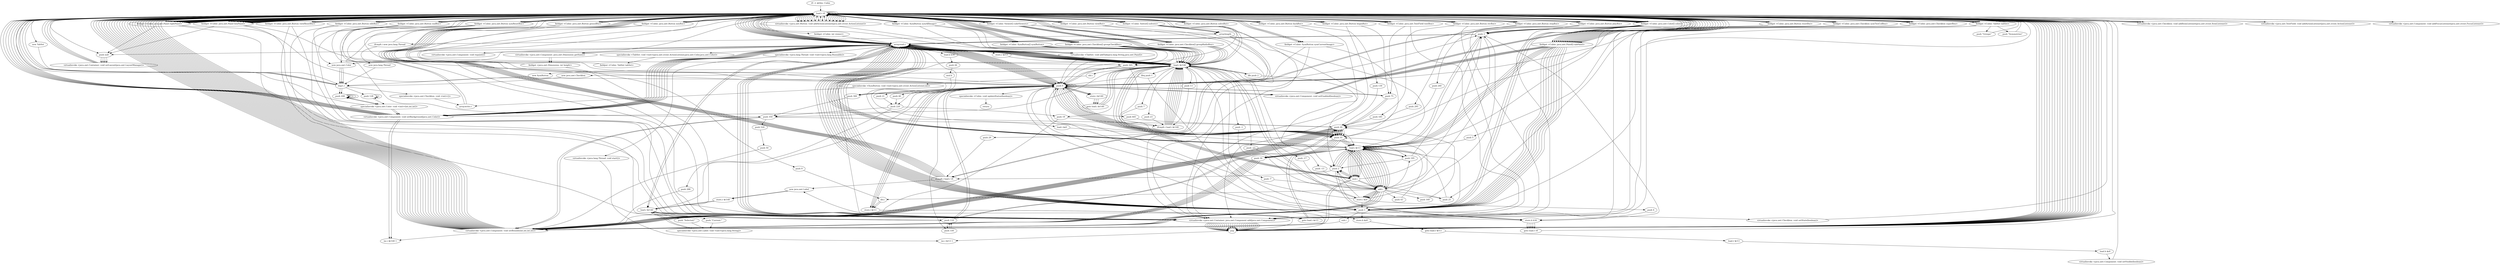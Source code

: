 digraph "" {
    "r0 := @this: Cubie"
    "load.r r0"
    "r0 := @this: Cubie"->"load.r r0";
    "push null"
    "load.r r0"->"push null";
    "virtualinvoke <java.awt.Container: void setLayout(java.awt.LayoutManager)>"
    "push null"->"virtualinvoke <java.awt.Container: void setLayout(java.awt.LayoutManager)>";
    "virtualinvoke <java.awt.Container: void setLayout(java.awt.LayoutManager)>"->"load.r r0";
    "load.r r0"->"load.r r0";
    "fieldget <Cubie: java.awt.Color[] colors>"
    "load.r r0"->"fieldget <Cubie: java.awt.Color[] colors>";
    "push 3"
    "fieldget <Cubie: java.awt.Color[] colors>"->"push 3";
    "arrayread.r"
    "push 3"->"arrayread.r";
    "virtualinvoke <java.awt.Component: void setBackground(java.awt.Color)>"
    "arrayread.r"->"virtualinvoke <java.awt.Component: void setBackground(java.awt.Color)>";
    "virtualinvoke <java.awt.Component: void setBackground(java.awt.Color)>"->"load.r r0";
    "load.r r0"->"load.r r0";
    "fieldget <Cubie: java.awt.Panel rightPanel>"
    "load.r r0"->"fieldget <Cubie: java.awt.Panel rightPanel>";
    "virtualinvoke <java.awt.Container: java.awt.Component add(java.awt.Component)>"
    "fieldget <Cubie: java.awt.Panel rightPanel>"->"virtualinvoke <java.awt.Container: java.awt.Component add(java.awt.Component)>";
    "pop"
    "virtualinvoke <java.awt.Container: java.awt.Component add(java.awt.Component)>"->"pop";
    "pop"->"load.r r0";
    "load.r r0"->"load.r r0";
    "fieldget <Cubie: java.awt.Panel boxPanel>"
    "load.r r0"->"fieldget <Cubie: java.awt.Panel boxPanel>";
    "fieldget <Cubie: java.awt.Panel boxPanel>"->"virtualinvoke <java.awt.Container: java.awt.Component add(java.awt.Component)>";
    "virtualinvoke <java.awt.Container: java.awt.Component add(java.awt.Component)>"->"pop";
    "push 0"
    "pop"->"push 0";
    "store.i $r140"
    "push 0"->"store.i $r140";
    "goto load.i $r140"
    "store.i $r140"->"goto load.i $r140";
    "load.i $r140"
    "goto load.i $r140"->"load.i $r140";
    "load.i $r140"->"load.r r0";
    "fieldget <Cubie: Viewer[] cubeViewers>"
    "load.r r0"->"fieldget <Cubie: Viewer[] cubeViewers>";
    "arraylength"
    "fieldget <Cubie: Viewer[] cubeViewers>"->"arraylength";
    "ifcmplt.i load.r r0"
    "arraylength"->"ifcmplt.i load.r r0";
    "ifcmplt.i load.r r0"->"load.r r0";
    "load.r r0"->"fieldget <Cubie: java.awt.Panel rightPanel>";
    "push 300"
    "fieldget <Cubie: java.awt.Panel rightPanel>"->"push 300";
    "push 300"->"push 0";
    "push 220"
    "push 0"->"push 220";
    "push 350"
    "push 220"->"push 350";
    "virtualinvoke <java.awt.Component: void setBounds(int,int,int,int)>"
    "push 350"->"virtualinvoke <java.awt.Component: void setBounds(int,int,int,int)>";
    "virtualinvoke <java.awt.Component: void setBounds(int,int,int,int)>"->"load.r r0";
    "load.r r0"->"fieldget <Cubie: java.awt.Panel boxPanel>";
    "fieldget <Cubie: java.awt.Panel boxPanel>"->"push 0";
    "push 0"->"push 350";
    "push 520"
    "push 350"->"push 520";
    "push 50"
    "push 520"->"push 50";
    "push 50"->"virtualinvoke <java.awt.Component: void setBounds(int,int,int,int)>";
    "virtualinvoke <java.awt.Component: void setBounds(int,int,int,int)>"->"load.r r0";
    "load.r r0"->"fieldget <Cubie: java.awt.Panel rightPanel>";
    "fieldget <Cubie: java.awt.Panel rightPanel>"->"push null";
    "push null"->"virtualinvoke <java.awt.Container: void setLayout(java.awt.LayoutManager)>";
    "virtualinvoke <java.awt.Container: void setLayout(java.awt.LayoutManager)>"->"load.r r0";
    "load.r r0"->"fieldget <Cubie: java.awt.Panel rightPanel>";
    "fieldget <Cubie: java.awt.Panel rightPanel>"->"load.r r0";
    "load.r r0"->"fieldget <Cubie: java.awt.Color[] colors>";
    "fieldget <Cubie: java.awt.Color[] colors>"->"push 3";
    "push 3"->"arrayread.r";
    "arrayread.r"->"virtualinvoke <java.awt.Component: void setBackground(java.awt.Color)>";
    "virtualinvoke <java.awt.Component: void setBackground(java.awt.Color)>"->"load.r r0";
    "load.r r0"->"fieldget <Cubie: java.awt.Panel rightPanel>";
    "fieldget <Cubie: java.awt.Panel rightPanel>"->"load.r r0";
    "fieldget <Cubie: java.awt.Button mixBut>"
    "load.r r0"->"fieldget <Cubie: java.awt.Button mixBut>";
    "fieldget <Cubie: java.awt.Button mixBut>"->"virtualinvoke <java.awt.Container: java.awt.Component add(java.awt.Component)>";
    "virtualinvoke <java.awt.Container: java.awt.Component add(java.awt.Component)>"->"pop";
    "pop"->"load.r r0";
    "load.r r0"->"fieldget <Cubie: java.awt.Button mixBut>";
    "fieldget <Cubie: java.awt.Button mixBut>"->"push 0";
    "push 0"->"push 0";
    "push 55"
    "push 0"->"push 55";
    "push 20"
    "push 55"->"push 20";
    "push 20"->"virtualinvoke <java.awt.Component: void setBounds(int,int,int,int)>";
    "virtualinvoke <java.awt.Component: void setBounds(int,int,int,int)>"->"load.r r0";
    "load.r r0"->"fieldget <Cubie: java.awt.Panel rightPanel>";
    "fieldget <Cubie: java.awt.Panel rightPanel>"->"load.r r0";
    "fieldget <Cubie: java.awt.Button resetBut>"
    "load.r r0"->"fieldget <Cubie: java.awt.Button resetBut>";
    "fieldget <Cubie: java.awt.Button resetBut>"->"virtualinvoke <java.awt.Container: java.awt.Component add(java.awt.Component)>";
    "virtualinvoke <java.awt.Container: java.awt.Component add(java.awt.Component)>"->"pop";
    "pop"->"load.r r0";
    "load.r r0"->"fieldget <Cubie: java.awt.Button resetBut>";
    "fieldget <Cubie: java.awt.Button resetBut>"->"push 55";
    "push 55"->"push 0";
    "push 0"->"push 55";
    "push 55"->"push 20";
    "push 20"->"virtualinvoke <java.awt.Component: void setBounds(int,int,int,int)>";
    "virtualinvoke <java.awt.Component: void setBounds(int,int,int,int)>"->"load.r r0";
    "load.r r0"->"fieldget <Cubie: java.awt.Panel rightPanel>";
    "fieldget <Cubie: java.awt.Panel rightPanel>"->"load.r r0";
    "fieldget <Cubie: java.awt.Button editBut>"
    "load.r r0"->"fieldget <Cubie: java.awt.Button editBut>";
    "fieldget <Cubie: java.awt.Button editBut>"->"virtualinvoke <java.awt.Container: java.awt.Component add(java.awt.Component)>";
    "virtualinvoke <java.awt.Container: java.awt.Component add(java.awt.Component)>"->"pop";
    "pop"->"load.r r0";
    "load.r r0"->"fieldget <Cubie: java.awt.Button editBut>";
    "push 110"
    "fieldget <Cubie: java.awt.Button editBut>"->"push 110";
    "push 110"->"push 0";
    "push 0"->"push 55";
    "push 55"->"push 20";
    "push 20"->"virtualinvoke <java.awt.Component: void setBounds(int,int,int,int)>";
    "virtualinvoke <java.awt.Component: void setBounds(int,int,int,int)>"->"load.r r0";
    "load.r r0"->"fieldget <Cubie: java.awt.Panel rightPanel>";
    "fieldget <Cubie: java.awt.Panel rightPanel>"->"load.r r0";
    "fieldget <Cubie: java.awt.Button solveBut>"
    "load.r r0"->"fieldget <Cubie: java.awt.Button solveBut>";
    "fieldget <Cubie: java.awt.Button solveBut>"->"virtualinvoke <java.awt.Container: java.awt.Component add(java.awt.Component)>";
    "virtualinvoke <java.awt.Container: java.awt.Component add(java.awt.Component)>"->"pop";
    "pop"->"load.r r0";
    "load.r r0"->"fieldget <Cubie: java.awt.Button solveBut>";
    "push 165"
    "fieldget <Cubie: java.awt.Button solveBut>"->"push 165";
    "push 165"->"push 0";
    "push 0"->"push 55";
    "push 55"->"push 20";
    "push 20"->"virtualinvoke <java.awt.Component: void setBounds(int,int,int,int)>";
    "virtualinvoke <java.awt.Component: void setBounds(int,int,int,int)>"->"load.r r0";
    "load.r r0"->"fieldget <Cubie: java.awt.Panel rightPanel>";
    "fieldget <Cubie: java.awt.Panel rightPanel>"->"load.r r0";
    "fieldget <Cubie: java.awt.Button viewBut>"
    "load.r r0"->"fieldget <Cubie: java.awt.Button viewBut>";
    "fieldget <Cubie: java.awt.Button viewBut>"->"virtualinvoke <java.awt.Container: java.awt.Component add(java.awt.Component)>";
    "virtualinvoke <java.awt.Container: java.awt.Component add(java.awt.Component)>"->"pop";
    "pop"->"load.r r0";
    "load.r r0"->"fieldget <Cubie: java.awt.Button viewBut>";
    "fieldget <Cubie: java.awt.Button viewBut>"->"push 0";
    "push 330"
    "push 0"->"push 330";
    "push 330"->"push 110";
    "push 110"->"push 20";
    "push 20"->"virtualinvoke <java.awt.Component: void setBounds(int,int,int,int)>";
    "virtualinvoke <java.awt.Component: void setBounds(int,int,int,int)>"->"load.r r0";
    "load.r r0"->"fieldget <Cubie: java.awt.Panel rightPanel>";
    "fieldget <Cubie: java.awt.Panel rightPanel>"->"load.r r0";
    "fieldget <Cubie: java.awt.Button viewResetBut>"
    "load.r r0"->"fieldget <Cubie: java.awt.Button viewResetBut>";
    "fieldget <Cubie: java.awt.Button viewResetBut>"->"virtualinvoke <java.awt.Container: java.awt.Component add(java.awt.Component)>";
    "virtualinvoke <java.awt.Container: java.awt.Component add(java.awt.Component)>"->"pop";
    "pop"->"load.r r0";
    "load.r r0"->"fieldget <Cubie: java.awt.Button viewResetBut>";
    "fieldget <Cubie: java.awt.Button viewResetBut>"->"push 110";
    "push 110"->"push 330";
    "push 330"->"push 110";
    "push 110"->"push 20";
    "push 20"->"virtualinvoke <java.awt.Component: void setBounds(int,int,int,int)>";
    "virtualinvoke <java.awt.Component: void setBounds(int,int,int,int)>"->"load.r r0";
    "load.r r0"->"fieldget <Cubie: java.awt.Button mixBut>";
    "fieldget <Cubie: java.awt.Button mixBut>"->"load.r r0";
    "virtualinvoke <java.awt.Button: void addActionListener(java.awt.event.ActionListener)>"
    "load.r r0"->"virtualinvoke <java.awt.Button: void addActionListener(java.awt.event.ActionListener)>";
    "virtualinvoke <java.awt.Button: void addActionListener(java.awt.event.ActionListener)>"->"load.r r0";
    "load.r r0"->"fieldget <Cubie: java.awt.Button resetBut>";
    "fieldget <Cubie: java.awt.Button resetBut>"->"load.r r0";
    "load.r r0"->"virtualinvoke <java.awt.Button: void addActionListener(java.awt.event.ActionListener)>";
    "virtualinvoke <java.awt.Button: void addActionListener(java.awt.event.ActionListener)>"->"load.r r0";
    "load.r r0"->"fieldget <Cubie: java.awt.Button editBut>";
    "fieldget <Cubie: java.awt.Button editBut>"->"load.r r0";
    "load.r r0"->"virtualinvoke <java.awt.Button: void addActionListener(java.awt.event.ActionListener)>";
    "virtualinvoke <java.awt.Button: void addActionListener(java.awt.event.ActionListener)>"->"load.r r0";
    "load.r r0"->"fieldget <Cubie: java.awt.Button solveBut>";
    "fieldget <Cubie: java.awt.Button solveBut>"->"load.r r0";
    "load.r r0"->"virtualinvoke <java.awt.Button: void addActionListener(java.awt.event.ActionListener)>";
    "virtualinvoke <java.awt.Button: void addActionListener(java.awt.event.ActionListener)>"->"load.r r0";
    "load.r r0"->"fieldget <Cubie: java.awt.Button viewBut>";
    "fieldget <Cubie: java.awt.Button viewBut>"->"load.r r0";
    "load.r r0"->"virtualinvoke <java.awt.Button: void addActionListener(java.awt.event.ActionListener)>";
    "virtualinvoke <java.awt.Button: void addActionListener(java.awt.event.ActionListener)>"->"load.r r0";
    "load.r r0"->"fieldget <Cubie: java.awt.Button viewResetBut>";
    "fieldget <Cubie: java.awt.Button viewResetBut>"->"load.r r0";
    "load.r r0"->"virtualinvoke <java.awt.Button: void addActionListener(java.awt.event.ActionListener)>";
    "virtualinvoke <java.awt.Button: void addActionListener(java.awt.event.ActionListener)>"->"load.r r0";
    "new TabSet"
    "load.r r0"->"new TabSet";
    "dup1.r"
    "new TabSet"->"dup1.r";
    "dup1.r"->"load.r r0";
    "new java.awt.Color"
    "load.r r0"->"new java.awt.Color";
    "new java.awt.Color"->"dup1.r";
    "push 128"
    "dup1.r"->"push 128";
    "push 128"->"push 128";
    "push 128"->"push 128";
    "specialinvoke <java.awt.Color: void <init>(int,int,int)>"
    "push 128"->"specialinvoke <java.awt.Color: void <init>(int,int,int)>";
    "specialinvoke <java.awt.Color: void <init>(int,int,int)>"->"load.r r0";
    "load.r r0"->"fieldget <Cubie: java.awt.Color[] colors>";
    "push 1"
    "fieldget <Cubie: java.awt.Color[] colors>"->"push 1";
    "push 1"->"arrayread.r";
    "specialinvoke <TabSet: void <init>(java.awt.event.ActionListener,java.awt.Color,java.awt.Color)>"
    "arrayread.r"->"specialinvoke <TabSet: void <init>(java.awt.event.ActionListener,java.awt.Color,java.awt.Color)>";
    "fieldput <Cubie: TabSet tabSet>"
    "specialinvoke <TabSet: void <init>(java.awt.event.ActionListener,java.awt.Color,java.awt.Color)>"->"fieldput <Cubie: TabSet tabSet>";
    "fieldput <Cubie: TabSet tabSet>"->"load.r r0";
    "fieldget <Cubie: TabSet tabSet>"
    "load.r r0"->"fieldget <Cubie: TabSet tabSet>";
    "fieldget <Cubie: TabSet tabSet>"->"load.r r0";
    "load.r r0"->"fieldget <Cubie: java.awt.Color[] colors>";
    "fieldget <Cubie: java.awt.Color[] colors>"->"push 3";
    "push 3"->"arrayread.r";
    "arrayread.r"->"virtualinvoke <java.awt.Component: void setBackground(java.awt.Color)>";
    "virtualinvoke <java.awt.Component: void setBackground(java.awt.Color)>"->"load.r r0";
    "load.r r0"->"fieldget <Cubie: java.awt.Panel rightPanel>";
    "fieldget <Cubie: java.awt.Panel rightPanel>"->"load.r r0";
    "load.r r0"->"fieldget <Cubie: TabSet tabSet>";
    "fieldget <Cubie: TabSet tabSet>"->"virtualinvoke <java.awt.Container: java.awt.Component add(java.awt.Component)>";
    "virtualinvoke <java.awt.Container: java.awt.Component add(java.awt.Component)>"->"pop";
    "pop"->"load.r r0";
    "load.r r0"->"fieldget <Cubie: TabSet tabSet>";
    "fieldget <Cubie: TabSet tabSet>"->"push 0";
    "push 21"
    "push 0"->"push 21";
    "push 21"->"push 220";
    "push 19"
    "push 220"->"push 19";
    "push 19"->"virtualinvoke <java.awt.Component: void setBounds(int,int,int,int)>";
    "virtualinvoke <java.awt.Component: void setBounds(int,int,int,int)>"->"load.r r0";
    "load.r r0"->"fieldget <Cubie: TabSet tabSet>";
    "push \"Groups\""
    "fieldget <Cubie: TabSet tabSet>"->"push \"Groups\"";
    "push \"Groups\""->"load.r r0";
    "fieldget <Cubie: java.awt.Panel[] tabPanel>"
    "load.r r0"->"fieldget <Cubie: java.awt.Panel[] tabPanel>";
    "fieldget <Cubie: java.awt.Panel[] tabPanel>"->"push 0";
    "push 0"->"arrayread.r";
    "virtualinvoke <TabSet: void addTab(java.lang.String,java.awt.Panel)>"
    "arrayread.r"->"virtualinvoke <TabSet: void addTab(java.lang.String,java.awt.Panel)>";
    "virtualinvoke <TabSet: void addTab(java.lang.String,java.awt.Panel)>"->"load.r r0";
    "load.r r0"->"fieldget <Cubie: TabSet tabSet>";
    "push \"Symmetries\""
    "fieldget <Cubie: TabSet tabSet>"->"push \"Symmetries\"";
    "push \"Symmetries\""->"load.r r0";
    "load.r r0"->"fieldget <Cubie: java.awt.Panel[] tabPanel>";
    "fieldget <Cubie: java.awt.Panel[] tabPanel>"->"push 1";
    "push 1"->"arrayread.r";
    "arrayread.r"->"virtualinvoke <TabSet: void addTab(java.lang.String,java.awt.Panel)>";
    "virtualinvoke <TabSet: void addTab(java.lang.String,java.awt.Panel)>"->"push 0";
    "store.i $r13"
    "push 0"->"store.i $r13";
    "goto load.i $r13"
    "store.i $r13"->"goto load.i $r13";
    "load.i $r13"
    "goto load.i $r13"->"load.i $r13";
    "push 2"
    "load.i $r13"->"push 2";
    "push 2"->"ifcmplt.i load.r r0";
    "ifcmplt.i load.r r0"->"load.r r0";
    "load.r r0"->"fieldget <Cubie: java.awt.Panel[] tabPanel>";
    "fieldget <Cubie: java.awt.Panel[] tabPanel>"->"push 0";
    "push 0"->"arrayread.r";
    "virtualinvoke <java.awt.Component: java.awt.Dimension getSize()>"
    "arrayread.r"->"virtualinvoke <java.awt.Component: java.awt.Dimension getSize()>";
    "fieldget <java.awt.Dimension: int height>"
    "virtualinvoke <java.awt.Component: java.awt.Dimension getSize()>"->"fieldget <java.awt.Dimension: int height>";
    "fieldget <java.awt.Dimension: int height>"->"load.r r0";
    "fieldget <Cubie: Solver[] solvers>"
    "load.r r0"->"fieldget <Cubie: Solver[] solvers>";
    "fieldget <Cubie: Solver[] solvers>"->"arraylength";
    "arraylength"->"push 2";
    "mul.i"
    "push 2"->"mul.i";
    "mul.i"->"push 3";
    "add.i"
    "push 3"->"add.i";
    "div.i"
    "add.i"->"div.i";
    "div.i"->"store.i $r13";
    "store.i $r13"->"push 0";
    "push 0"->"store.i $r140";
    "store.i $r140"->"goto load.i $r140";
    "goto load.i $r140"->"load.i $r140";
    "load.i $r140"->"load.r r0";
    "load.r r0"->"fieldget <Cubie: Solver[] solvers>";
    "fieldget <Cubie: Solver[] solvers>"->"arraylength";
    "arraylength"->"ifcmplt.i load.r r0";
    "ifcmplt.i load.r r0"->"load.r r0";
    "load.r r0"->"fieldget <Cubie: java.awt.Panel[] tabPanel>";
    "fieldget <Cubie: java.awt.Panel[] tabPanel>"->"push 0";
    "push 0"->"arrayread.r";
    "arrayread.r"->"load.r r0";
    "fieldget <Cubie: java.awt.Checkbox superBox>"
    "load.r r0"->"fieldget <Cubie: java.awt.Checkbox superBox>";
    "fieldget <Cubie: java.awt.Checkbox superBox>"->"virtualinvoke <java.awt.Container: java.awt.Component add(java.awt.Component)>";
    "virtualinvoke <java.awt.Container: java.awt.Component add(java.awt.Component)>"->"pop";
    "pop"->"load.r r0";
    "load.r r0"->"fieldget <Cubie: java.awt.Checkbox superBox>";
    "push 25"
    "fieldget <Cubie: java.awt.Checkbox superBox>"->"push 25";
    "push 25"->"load.i $r13";
    "push 195"
    "load.i $r13"->"push 195";
    "push 195"->"load.i $r13";
    "load.i $r13"->"load.i $r13";
    "load.i $r13"->"add.i";
    "add.i"->"virtualinvoke <java.awt.Component: void setBounds(int,int,int,int)>";
    "virtualinvoke <java.awt.Component: void setBounds(int,int,int,int)>"->"load.r r0";
    "load.r r0"->"fieldget <Cubie: java.awt.Checkbox superBox>";
    "fieldget <Cubie: java.awt.Checkbox superBox>"->"load.r r0";
    "load.r r0"->"fieldget <Cubie: java.awt.Color[] colors>";
    "fieldget <Cubie: java.awt.Color[] colors>"->"push 1";
    "push 1"->"arrayread.r";
    "arrayread.r"->"virtualinvoke <java.awt.Component: void setBackground(java.awt.Color)>";
    "virtualinvoke <java.awt.Component: void setBackground(java.awt.Color)>"->"load.r r0";
    "load.r r0"->"fieldget <Cubie: java.awt.Checkbox superBox>";
    "fieldget <Cubie: java.awt.Checkbox superBox>"->"load.r r0";
    "virtualinvoke <java.awt.Checkbox: void addItemListener(java.awt.event.ItemListener)>"
    "load.r r0"->"virtualinvoke <java.awt.Checkbox: void addItemListener(java.awt.event.ItemListener)>";
    "virtualinvoke <java.awt.Checkbox: void addItemListener(java.awt.event.ItemListener)>"->"load.r r0";
    "load.r r0"->"fieldget <Cubie: java.awt.Panel[] tabPanel>";
    "fieldget <Cubie: java.awt.Panel[] tabPanel>"->"push 1";
    "push 1"->"arrayread.r";
    "arrayread.r"->"virtualinvoke <java.awt.Component: java.awt.Dimension getSize()>";
    "virtualinvoke <java.awt.Component: java.awt.Dimension getSize()>"->"fieldget <java.awt.Dimension: int height>";
    "push 9"
    "fieldget <java.awt.Dimension: int height>"->"push 9";
    "push 9"->"div.i";
    "div.i"->"store.i $r13";
    "store.i $r13"->"push 0";
    "push 0"->"store.i $r140";
    "store.i $r140"->"goto load.i $r140";
    "goto load.i $r140"->"load.i $r140";
    "push 29"
    "load.i $r140"->"push 29";
    "push 29"->"ifcmplt.i load.r r0";
    "new java.awt.Label"
    "ifcmplt.i load.r r0"->"new java.awt.Label";
    "store.r $r140"
    "new java.awt.Label"->"store.r $r140";
    "load.r $r140"
    "store.r $r140"->"load.r $r140";
    "push \"Current:\""
    "load.r $r140"->"push \"Current:\"";
    "specialinvoke <java.awt.Label: void <init>(java.lang.String)>"
    "push \"Current:\""->"specialinvoke <java.awt.Label: void <init>(java.lang.String)>";
    "specialinvoke <java.awt.Label: void <init>(java.lang.String)>"->"load.r $r140";
    "load.r $r140"->"push 0";
    "push 0"->"push 0";
    "push 0"->"push 55";
    "push 55"->"load.i $r13";
    "load.i $r13"->"load.i $r13";
    "load.i $r13"->"add.i";
    "add.i"->"virtualinvoke <java.awt.Component: void setBounds(int,int,int,int)>";
    "virtualinvoke <java.awt.Component: void setBounds(int,int,int,int)>"->"load.r r0";
    "load.r r0"->"fieldget <Cubie: java.awt.Panel[] tabPanel>";
    "fieldget <Cubie: java.awt.Panel[] tabPanel>"->"push 1";
    "push 1"->"arrayread.r";
    "arrayread.r"->"load.r $r140";
    "load.r $r140"->"virtualinvoke <java.awt.Container: java.awt.Component add(java.awt.Component)>";
    "virtualinvoke <java.awt.Container: java.awt.Component add(java.awt.Component)>"->"pop";
    "pop"->"load.r r0";
    "fieldget <Cubie: SymButton symCurrentImage>"
    "load.r r0"->"fieldget <Cubie: SymButton symCurrentImage>";
    "fieldget <Cubie: SymButton symCurrentImage>"->"push 55";
    "push 55"->"push 0";
    "push 0"->"push 55";
    "push 55"->"load.i $r13";
    "load.i $r13"->"load.i $r13";
    "load.i $r13"->"add.i";
    "add.i"->"virtualinvoke <java.awt.Component: void setBounds(int,int,int,int)>";
    "virtualinvoke <java.awt.Component: void setBounds(int,int,int,int)>"->"load.r r0";
    "load.r r0"->"fieldget <Cubie: SymButton symCurrentImage>";
    "fieldget <Cubie: SymButton symCurrentImage>"->"push 0";
    "virtualinvoke <java.awt.Component: void setEnabled(boolean)>"
    "push 0"->"virtualinvoke <java.awt.Component: void setEnabled(boolean)>";
    "virtualinvoke <java.awt.Component: void setEnabled(boolean)>"->"load.r r0";
    "load.r r0"->"fieldget <Cubie: java.awt.Panel[] tabPanel>";
    "fieldget <Cubie: java.awt.Panel[] tabPanel>"->"push 1";
    "push 1"->"arrayread.r";
    "arrayread.r"->"load.r r0";
    "load.r r0"->"fieldget <Cubie: SymButton symCurrentImage>";
    "fieldget <Cubie: SymButton symCurrentImage>"->"virtualinvoke <java.awt.Container: java.awt.Component add(java.awt.Component)>";
    "virtualinvoke <java.awt.Container: java.awt.Component add(java.awt.Component)>"->"pop";
    "pop"->"new java.awt.Label";
    "new java.awt.Label"->"store.r $r140";
    "store.r $r140"->"load.r $r140";
    "push \"Selected:\""
    "load.r $r140"->"push \"Selected:\"";
    "push \"Selected:\""->"specialinvoke <java.awt.Label: void <init>(java.lang.String)>";
    "specialinvoke <java.awt.Label: void <init>(java.lang.String)>"->"load.r $r140";
    "load.r $r140"->"push 110";
    "push 110"->"push 0";
    "push 0"->"push 55";
    "push 55"->"load.i $r13";
    "load.i $r13"->"load.i $r13";
    "load.i $r13"->"add.i";
    "add.i"->"virtualinvoke <java.awt.Component: void setBounds(int,int,int,int)>";
    "virtualinvoke <java.awt.Component: void setBounds(int,int,int,int)>"->"load.r r0";
    "load.r r0"->"fieldget <Cubie: java.awt.Panel[] tabPanel>";
    "fieldget <Cubie: java.awt.Panel[] tabPanel>"->"push 1";
    "push 1"->"arrayread.r";
    "arrayread.r"->"load.r $r140";
    "load.r $r140"->"virtualinvoke <java.awt.Container: java.awt.Component add(java.awt.Component)>";
    "virtualinvoke <java.awt.Container: java.awt.Component add(java.awt.Component)>"->"pop";
    "pop"->"load.r r0";
    "fieldget <Cubie: SymButton symAllImage>"
    "load.r r0"->"fieldget <Cubie: SymButton symAllImage>";
    "fieldget <Cubie: SymButton symAllImage>"->"push 165";
    "push 165"->"push 0";
    "push 0"->"push 55";
    "push 55"->"load.i $r13";
    "load.i $r13"->"load.i $r13";
    "load.i $r13"->"add.i";
    "add.i"->"virtualinvoke <java.awt.Component: void setBounds(int,int,int,int)>";
    "virtualinvoke <java.awt.Component: void setBounds(int,int,int,int)>"->"load.r r0";
    "load.r r0"->"fieldget <Cubie: SymButton symAllImage>";
    "fieldget <Cubie: SymButton symAllImage>"->"push 0";
    "push 0"->"virtualinvoke <java.awt.Component: void setEnabled(boolean)>";
    "virtualinvoke <java.awt.Component: void setEnabled(boolean)>"->"load.r r0";
    "load.r r0"->"fieldget <Cubie: java.awt.Panel[] tabPanel>";
    "fieldget <Cubie: java.awt.Panel[] tabPanel>"->"push 1";
    "push 1"->"arrayread.r";
    "arrayread.r"->"load.r r0";
    "load.r r0"->"fieldget <Cubie: SymButton symAllImage>";
    "fieldget <Cubie: SymButton symAllImage>"->"virtualinvoke <java.awt.Container: java.awt.Component add(java.awt.Component)>";
    "virtualinvoke <java.awt.Container: java.awt.Component add(java.awt.Component)>"->"pop";
    "pop"->"load.r r0";
    "fieldget <Cubie: java.awt.Checkbox symTwoColBox>"
    "load.r r0"->"fieldget <Cubie: java.awt.Checkbox symTwoColBox>";
    "push 5"
    "fieldget <Cubie: java.awt.Checkbox symTwoColBox>"->"push 5";
    "push 5"->"load.i $r13";
    "load.i $r13"->"load.i $r13";
    "load.i $r13"->"add.i";
    "push 160"
    "add.i"->"push 160";
    "push 160"->"push 20";
    "push 20"->"virtualinvoke <java.awt.Component: void setBounds(int,int,int,int)>";
    "virtualinvoke <java.awt.Component: void setBounds(int,int,int,int)>"->"load.r r0";
    "load.r r0"->"fieldget <Cubie: java.awt.Panel[] tabPanel>";
    "fieldget <Cubie: java.awt.Panel[] tabPanel>"->"push 1";
    "push 1"->"arrayread.r";
    "arrayread.r"->"load.r r0";
    "load.r r0"->"fieldget <Cubie: java.awt.Checkbox symTwoColBox>";
    "fieldget <Cubie: java.awt.Checkbox symTwoColBox>"->"virtualinvoke <java.awt.Container: java.awt.Component add(java.awt.Component)>";
    "virtualinvoke <java.awt.Container: java.awt.Component add(java.awt.Component)>"->"pop";
    "pop"->"load.r r0";
    "fieldget <Cubie: java.awt.Button symResetBut>"
    "load.r r0"->"fieldget <Cubie: java.awt.Button symResetBut>";
    "fieldget <Cubie: java.awt.Button symResetBut>"->"push 165";
    "push 165"->"load.i $r13";
    "load.i $r13"->"load.i $r13";
    "load.i $r13"->"add.i";
    "add.i"->"push 55";
    "push 55"->"push 20";
    "push 20"->"virtualinvoke <java.awt.Component: void setBounds(int,int,int,int)>";
    "virtualinvoke <java.awt.Component: void setBounds(int,int,int,int)>"->"load.r r0";
    "load.r r0"->"fieldget <Cubie: java.awt.Panel[] tabPanel>";
    "fieldget <Cubie: java.awt.Panel[] tabPanel>"->"push 1";
    "push 1"->"arrayread.r";
    "arrayread.r"->"load.r r0";
    "load.r r0"->"fieldget <Cubie: java.awt.Button symResetBut>";
    "fieldget <Cubie: java.awt.Button symResetBut>"->"virtualinvoke <java.awt.Container: java.awt.Component add(java.awt.Component)>";
    "virtualinvoke <java.awt.Container: java.awt.Component add(java.awt.Component)>"->"pop";
    "pop"->"load.r r0";
    "load.r r0"->"fieldget <Cubie: java.awt.Button symResetBut>";
    "fieldget <Cubie: java.awt.Button symResetBut>"->"new java.awt.Color";
    "new java.awt.Color"->"dup1.r";
    "push 208"
    "dup1.r"->"push 208";
    "push 208"->"push 208";
    "push 208"->"push 208";
    "push 208"->"specialinvoke <java.awt.Color: void <init>(int,int,int)>";
    "specialinvoke <java.awt.Color: void <init>(int,int,int)>"->"virtualinvoke <java.awt.Component: void setBackground(java.awt.Color)>";
    "virtualinvoke <java.awt.Component: void setBackground(java.awt.Color)>"->"load.r r0";
    "load.r r0"->"fieldget <Cubie: java.awt.Checkbox symTwoColBox>";
    "fieldget <Cubie: java.awt.Checkbox symTwoColBox>"->"load.r r0";
    "load.r r0"->"virtualinvoke <java.awt.Checkbox: void addItemListener(java.awt.event.ItemListener)>";
    "virtualinvoke <java.awt.Checkbox: void addItemListener(java.awt.event.ItemListener)>"->"load.r r0";
    "load.r r0"->"fieldget <Cubie: java.awt.Button symResetBut>";
    "fieldget <Cubie: java.awt.Button symResetBut>"->"load.r r0";
    "load.r r0"->"virtualinvoke <java.awt.Button: void addActionListener(java.awt.event.ActionListener)>";
    "virtualinvoke <java.awt.Button: void addActionListener(java.awt.event.ActionListener)>"->"load.r r0";
    "load.r r0"->"fieldget <Cubie: java.awt.Panel boxPanel>";
    "fieldget <Cubie: java.awt.Panel boxPanel>"->"push null";
    "push null"->"virtualinvoke <java.awt.Container: void setLayout(java.awt.LayoutManager)>";
    "virtualinvoke <java.awt.Container: void setLayout(java.awt.LayoutManager)>"->"load.r r0";
    "load.r r0"->"fieldget <Cubie: java.awt.Panel boxPanel>";
    "fieldget <Cubie: java.awt.Panel boxPanel>"->"load.r r0";
    "fieldget <Cubie: java.awt.Button gensolBut>"
    "load.r r0"->"fieldget <Cubie: java.awt.Button gensolBut>";
    "fieldget <Cubie: java.awt.Button gensolBut>"->"virtualinvoke <java.awt.Container: java.awt.Component add(java.awt.Component)>";
    "virtualinvoke <java.awt.Container: java.awt.Component add(java.awt.Component)>"->"pop";
    "pop"->"load.r r0";
    "load.r r0"->"fieldget <Cubie: java.awt.Button gensolBut>";
    "fieldget <Cubie: java.awt.Button gensolBut>"->"push 0";
    "push 0"->"push 0";
    "push 75"
    "push 0"->"push 75";
    "push 75"->"push 20";
    "push 20"->"virtualinvoke <java.awt.Component: void setBounds(int,int,int,int)>";
    "virtualinvoke <java.awt.Component: void setBounds(int,int,int,int)>"->"load.r r0";
    "load.r r0"->"fieldget <Cubie: java.awt.Panel boxPanel>";
    "fieldget <Cubie: java.awt.Panel boxPanel>"->"load.r r0";
    "fieldget <Cubie: java.awt.TextField textBox>"
    "load.r r0"->"fieldget <Cubie: java.awt.TextField textBox>";
    "fieldget <Cubie: java.awt.TextField textBox>"->"virtualinvoke <java.awt.Container: java.awt.Component add(java.awt.Component)>";
    "virtualinvoke <java.awt.Container: java.awt.Component add(java.awt.Component)>"->"pop";
    "pop"->"load.r r0";
    "load.r r0"->"fieldget <Cubie: java.awt.TextField textBox>";
    "fieldget <Cubie: java.awt.TextField textBox>"->"push 75";
    "push 75"->"push 0";
    "push 445"
    "push 0"->"push 445";
    "push 445"->"push 20";
    "push 20"->"virtualinvoke <java.awt.Component: void setBounds(int,int,int,int)>";
    "virtualinvoke <java.awt.Component: void setBounds(int,int,int,int)>"->"load.r r0";
    "load.r r0"->"fieldget <Cubie: java.awt.Panel boxPanel>";
    "fieldget <Cubie: java.awt.Panel boxPanel>"->"load.r r0";
    "fieldget <Cubie: java.awt.Button beginBut>"
    "load.r r0"->"fieldget <Cubie: java.awt.Button beginBut>";
    "fieldget <Cubie: java.awt.Button beginBut>"->"virtualinvoke <java.awt.Container: java.awt.Component add(java.awt.Component)>";
    "virtualinvoke <java.awt.Container: java.awt.Component add(java.awt.Component)>"->"pop";
    "pop"->"load.r r0";
    "load.r r0"->"fieldget <Cubie: java.awt.Button beginBut>";
    "fieldget <Cubie: java.awt.Button beginBut>"->"push 75";
    "push 75"->"push 20";
    "push 20"->"push 55";
    "push 16"
    "push 55"->"push 16";
    "push 16"->"virtualinvoke <java.awt.Component: void setBounds(int,int,int,int)>";
    "virtualinvoke <java.awt.Component: void setBounds(int,int,int,int)>"->"load.r r0";
    "load.r r0"->"fieldget <Cubie: java.awt.Panel boxPanel>";
    "fieldget <Cubie: java.awt.Panel boxPanel>"->"load.r r0";
    "fieldget <Cubie: java.awt.Button backBut>"
    "load.r r0"->"fieldget <Cubie: java.awt.Button backBut>";
    "fieldget <Cubie: java.awt.Button backBut>"->"virtualinvoke <java.awt.Container: java.awt.Component add(java.awt.Component)>";
    "virtualinvoke <java.awt.Container: java.awt.Component add(java.awt.Component)>"->"pop";
    "pop"->"load.r r0";
    "load.r r0"->"fieldget <Cubie: java.awt.Button backBut>";
    "push 130"
    "fieldget <Cubie: java.awt.Button backBut>"->"push 130";
    "push 130"->"push 20";
    "push 20"->"push 55";
    "push 55"->"push 16";
    "push 16"->"virtualinvoke <java.awt.Component: void setBounds(int,int,int,int)>";
    "virtualinvoke <java.awt.Component: void setBounds(int,int,int,int)>"->"load.r r0";
    "load.r r0"->"fieldget <Cubie: java.awt.Panel boxPanel>";
    "fieldget <Cubie: java.awt.Panel boxPanel>"->"load.r r0";
    "fieldget <Cubie: java.awt.Button revBut>"
    "load.r r0"->"fieldget <Cubie: java.awt.Button revBut>";
    "fieldget <Cubie: java.awt.Button revBut>"->"virtualinvoke <java.awt.Container: java.awt.Component add(java.awt.Component)>";
    "virtualinvoke <java.awt.Container: java.awt.Component add(java.awt.Component)>"->"pop";
    "pop"->"load.r r0";
    "load.r r0"->"fieldget <Cubie: java.awt.Button revBut>";
    "push 185"
    "fieldget <Cubie: java.awt.Button revBut>"->"push 185";
    "push 185"->"push 20";
    "push 20"->"push 55";
    "push 55"->"push 16";
    "push 16"->"virtualinvoke <java.awt.Component: void setBounds(int,int,int,int)>";
    "virtualinvoke <java.awt.Component: void setBounds(int,int,int,int)>"->"load.r r0";
    "load.r r0"->"fieldget <Cubie: java.awt.Panel boxPanel>";
    "fieldget <Cubie: java.awt.Panel boxPanel>"->"load.r r0";
    "fieldget <Cubie: java.awt.Button playBut>"
    "load.r r0"->"fieldget <Cubie: java.awt.Button playBut>";
    "fieldget <Cubie: java.awt.Button playBut>"->"virtualinvoke <java.awt.Container: java.awt.Component add(java.awt.Component)>";
    "virtualinvoke <java.awt.Container: java.awt.Component add(java.awt.Component)>"->"pop";
    "pop"->"load.r r0";
    "load.r r0"->"fieldget <Cubie: java.awt.Button playBut>";
    "push 240"
    "fieldget <Cubie: java.awt.Button playBut>"->"push 240";
    "push 240"->"push 20";
    "push 20"->"push 55";
    "push 55"->"push 16";
    "push 16"->"virtualinvoke <java.awt.Component: void setBounds(int,int,int,int)>";
    "virtualinvoke <java.awt.Component: void setBounds(int,int,int,int)>"->"load.r r0";
    "load.r r0"->"fieldget <Cubie: java.awt.Panel boxPanel>";
    "fieldget <Cubie: java.awt.Panel boxPanel>"->"load.r r0";
    "fieldget <Cubie: java.awt.Button stepBut>"
    "load.r r0"->"fieldget <Cubie: java.awt.Button stepBut>";
    "fieldget <Cubie: java.awt.Button stepBut>"->"virtualinvoke <java.awt.Container: java.awt.Component add(java.awt.Component)>";
    "virtualinvoke <java.awt.Container: java.awt.Component add(java.awt.Component)>"->"pop";
    "pop"->"load.r r0";
    "load.r r0"->"fieldget <Cubie: java.awt.Button stepBut>";
    "push 295"
    "fieldget <Cubie: java.awt.Button stepBut>"->"push 295";
    "push 295"->"push 20";
    "push 20"->"push 55";
    "push 55"->"push 16";
    "push 16"->"virtualinvoke <java.awt.Component: void setBounds(int,int,int,int)>";
    "virtualinvoke <java.awt.Component: void setBounds(int,int,int,int)>"->"load.r r0";
    "load.r r0"->"fieldget <Cubie: java.awt.Panel boxPanel>";
    "fieldget <Cubie: java.awt.Panel boxPanel>"->"load.r r0";
    "fieldget <Cubie: java.awt.Button endBut>"
    "load.r r0"->"fieldget <Cubie: java.awt.Button endBut>";
    "fieldget <Cubie: java.awt.Button endBut>"->"virtualinvoke <java.awt.Container: java.awt.Component add(java.awt.Component)>";
    "virtualinvoke <java.awt.Container: java.awt.Component add(java.awt.Component)>"->"pop";
    "pop"->"load.r r0";
    "load.r r0"->"fieldget <Cubie: java.awt.Button endBut>";
    "fieldget <Cubie: java.awt.Button endBut>"->"push 350";
    "push 350"->"push 20";
    "push 20"->"push 55";
    "push 55"->"push 16";
    "push 16"->"virtualinvoke <java.awt.Component: void setBounds(int,int,int,int)>";
    "virtualinvoke <java.awt.Component: void setBounds(int,int,int,int)>"->"load.r r0";
    "load.r r0"->"fieldget <Cubie: java.awt.Panel boxPanel>";
    "fieldget <Cubie: java.awt.Panel boxPanel>"->"load.r r0";
    "load.r r0"->"fieldget <Cubie: java.awt.Color[] colors>";
    "fieldget <Cubie: java.awt.Color[] colors>"->"push 3";
    "push 3"->"arrayread.r";
    "arrayread.r"->"virtualinvoke <java.awt.Component: void setBackground(java.awt.Color)>";
    "virtualinvoke <java.awt.Component: void setBackground(java.awt.Color)>"->"load.r r0";
    "load.r r0"->"fieldget <Cubie: java.awt.Button gensolBut>";
    "fieldget <Cubie: java.awt.Button gensolBut>"->"load.r r0";
    "load.r r0"->"virtualinvoke <java.awt.Button: void addActionListener(java.awt.event.ActionListener)>";
    "virtualinvoke <java.awt.Button: void addActionListener(java.awt.event.ActionListener)>"->"load.r r0";
    "load.r r0"->"fieldget <Cubie: java.awt.TextField textBox>";
    "fieldget <Cubie: java.awt.TextField textBox>"->"load.r r0";
    "virtualinvoke <java.awt.TextField: void addActionListener(java.awt.event.ActionListener)>"
    "load.r r0"->"virtualinvoke <java.awt.TextField: void addActionListener(java.awt.event.ActionListener)>";
    "virtualinvoke <java.awt.TextField: void addActionListener(java.awt.event.ActionListener)>"->"load.r r0";
    "load.r r0"->"fieldget <Cubie: java.awt.TextField textBox>";
    "fieldget <Cubie: java.awt.TextField textBox>"->"load.r r0";
    "virtualinvoke <java.awt.Component: void addFocusListener(java.awt.event.FocusListener)>"
    "load.r r0"->"virtualinvoke <java.awt.Component: void addFocusListener(java.awt.event.FocusListener)>";
    "virtualinvoke <java.awt.Component: void addFocusListener(java.awt.event.FocusListener)>"->"load.r r0";
    "load.r r0"->"fieldget <Cubie: java.awt.Button beginBut>";
    "fieldget <Cubie: java.awt.Button beginBut>"->"load.r r0";
    "load.r r0"->"virtualinvoke <java.awt.Button: void addActionListener(java.awt.event.ActionListener)>";
    "virtualinvoke <java.awt.Button: void addActionListener(java.awt.event.ActionListener)>"->"load.r r0";
    "load.r r0"->"fieldget <Cubie: java.awt.Button backBut>";
    "fieldget <Cubie: java.awt.Button backBut>"->"load.r r0";
    "load.r r0"->"virtualinvoke <java.awt.Button: void addActionListener(java.awt.event.ActionListener)>";
    "virtualinvoke <java.awt.Button: void addActionListener(java.awt.event.ActionListener)>"->"load.r r0";
    "load.r r0"->"fieldget <Cubie: java.awt.Button revBut>";
    "fieldget <Cubie: java.awt.Button revBut>"->"load.r r0";
    "load.r r0"->"virtualinvoke <java.awt.Button: void addActionListener(java.awt.event.ActionListener)>";
    "virtualinvoke <java.awt.Button: void addActionListener(java.awt.event.ActionListener)>"->"load.r r0";
    "load.r r0"->"fieldget <Cubie: java.awt.Button playBut>";
    "fieldget <Cubie: java.awt.Button playBut>"->"load.r r0";
    "load.r r0"->"virtualinvoke <java.awt.Button: void addActionListener(java.awt.event.ActionListener)>";
    "virtualinvoke <java.awt.Button: void addActionListener(java.awt.event.ActionListener)>"->"load.r r0";
    "load.r r0"->"fieldget <Cubie: java.awt.Button stepBut>";
    "fieldget <Cubie: java.awt.Button stepBut>"->"load.r r0";
    "load.r r0"->"virtualinvoke <java.awt.Button: void addActionListener(java.awt.event.ActionListener)>";
    "virtualinvoke <java.awt.Button: void addActionListener(java.awt.event.ActionListener)>"->"load.r r0";
    "load.r r0"->"fieldget <Cubie: java.awt.Button endBut>";
    "fieldget <Cubie: java.awt.Button endBut>"->"load.r r0";
    "load.r r0"->"virtualinvoke <java.awt.Button: void addActionListener(java.awt.event.ActionListener)>";
    "virtualinvoke <java.awt.Button: void addActionListener(java.awt.event.ActionListener)>"->"push 0";
    "push 0"->"store.i $r13";
    "store.i $r13"->"goto load.i $r13";
    "goto load.i $r13"->"load.i $r13";
    "load.i $r13"->"load.r r0";
    "load.r r0"->"fieldget <Cubie: Solver[] solvers>";
    "fieldget <Cubie: Solver[] solvers>"->"arraylength";
    "ifcmplt.i new java.lang.Thread"
    "arraylength"->"ifcmplt.i new java.lang.Thread";
    "ifcmplt.i new java.lang.Thread"->"load.r r0";
    "load.r r0"->"fieldget <Cubie: Viewer[] cubeViewers>";
    "fieldget <Cubie: Viewer[] cubeViewers>"->"load.r r0";
    "fieldget <Cubie: int viewer>"
    "load.r r0"->"fieldget <Cubie: int viewer>";
    "fieldget <Cubie: int viewer>"->"arrayread.r";
    "virtualinvoke <java.awt.Component: void repaint()>"
    "arrayread.r"->"virtualinvoke <java.awt.Component: void repaint()>";
    "virtualinvoke <java.awt.Component: void repaint()>"->"load.r r0";
    "load.r r0"->"push 0";
    "specialinvoke <Cubie: void updateStatus(boolean)>"
    "push 0"->"specialinvoke <Cubie: void updateStatus(boolean)>";
    "return"
    "specialinvoke <Cubie: void updateStatus(boolean)>"->"return";
    "new java.lang.Thread"
    "ifcmplt.i new java.lang.Thread"->"new java.lang.Thread";
    "new java.lang.Thread"->"dup1.r";
    "dup1.r"->"load.r r0";
    "load.r r0"->"fieldget <Cubie: Solver[] solvers>";
    "fieldget <Cubie: Solver[] solvers>"->"load.i $r13";
    "load.i $r13"->"arrayread.r";
    "specialinvoke <java.lang.Thread: void <init>(java.lang.Runnable)>"
    "arrayread.r"->"specialinvoke <java.lang.Thread: void <init>(java.lang.Runnable)>";
    "virtualinvoke <java.lang.Thread: void start()>"
    "specialinvoke <java.lang.Thread: void <init>(java.lang.Runnable)>"->"virtualinvoke <java.lang.Thread: void start()>";
    "inc.i $r13 1"
    "virtualinvoke <java.lang.Thread: void start()>"->"inc.i $r13 1";
    "ifcmplt.i load.r r0"->"load.r r0";
    "fieldget <Cubie: SymButton[] symButton>"
    "load.r r0"->"fieldget <Cubie: SymButton[] symButton>";
    "fieldget <Cubie: SymButton[] symButton>"->"load.i $r140";
    "new SymButton"
    "load.i $r140"->"new SymButton";
    "new SymButton"->"dup1.r";
    "dup1.r"->"load.r r0";
    "load.r r0"->"push 1";
    "push 1"->"load.i $r140";
    "shl.i"
    "load.i $r140"->"shl.i";
    "specialinvoke <SymButton: void <init>(java.awt.event.ActionListener,int)>"
    "shl.i"->"specialinvoke <SymButton: void <init>(java.awt.event.ActionListener,int)>";
    "arraywrite.r"
    "specialinvoke <SymButton: void <init>(java.awt.event.ActionListener,int)>"->"arraywrite.r";
    "arraywrite.r"->"load.r r0";
    "load.r r0"->"fieldget <Cubie: java.awt.Panel[] tabPanel>";
    "fieldget <Cubie: java.awt.Panel[] tabPanel>"->"push 1";
    "push 1"->"arrayread.r";
    "arrayread.r"->"load.r r0";
    "load.r r0"->"fieldget <Cubie: SymButton[] symButton>";
    "fieldget <Cubie: SymButton[] symButton>"->"load.i $r140";
    "load.i $r140"->"arrayread.r";
    "arrayread.r"->"virtualinvoke <java.awt.Container: java.awt.Component add(java.awt.Component)>";
    "virtualinvoke <java.awt.Container: java.awt.Component add(java.awt.Component)>"->"pop";
    "pop"->"load.r r0";
    "load.r r0"->"fieldget <Cubie: SymButton[] symButton>";
    "fieldget <Cubie: SymButton[] symButton>"->"load.i $r140";
    "load.i $r140"->"arrayread.r";
    "arrayread.r"->"new java.awt.Color";
    "new java.awt.Color"->"dup1.r";
    "dup1.r"->"push 208";
    "push 208"->"push 208";
    "push 208"->"push 208";
    "push 208"->"specialinvoke <java.awt.Color: void <init>(int,int,int)>";
    "specialinvoke <java.awt.Color: void <init>(int,int,int)>"->"virtualinvoke <java.awt.Component: void setBackground(java.awt.Color)>";
    "virtualinvoke <java.awt.Component: void setBackground(java.awt.Color)>"->"load.i $r140";
    "store.i $z0"
    "load.i $r140"->"store.i $z0";
    "store.i $z0"->"load.i $r140";
    "push 23"
    "load.i $r140"->"push 23";
    "ifcmplt.i load.i $r140"
    "push 23"->"ifcmplt.i load.i $r140";
    "ifcmplt.i load.i $r140"->"load.i $r140";
    "push -23"
    "load.i $r140"->"push -23";
    "push -23"->"add.i";
    "add.i"->"store.i $z0";
    "push 4"
    "store.i $z0"->"push 4";
    "store.b b34"
    "push 4"->"store.b b34";
    "goto load.r r0"
    "store.b b34"->"goto load.r r0";
    "goto load.r r0"->"load.r r0";
    "load.r r0"->"fieldget <Cubie: SymButton[] symButton>";
    "fieldget <Cubie: SymButton[] symButton>"->"load.i $r140";
    "load.i $r140"->"arrayread.r";
    "load.b b34"
    "arrayread.r"->"load.b b34";
    "push 44"
    "load.b b34"->"push 44";
    "mul.b"
    "push 44"->"mul.b";
    "load.i $z0"
    "mul.b"->"load.i $z0";
    "load.i $z0"->"load.i $r13";
    "load.i $r13"->"mul.i";
    "mul.i"->"load.i $r13";
    "load.i $r13"->"add.i";
    "add.i"->"load.i $r13";
    "load.i $r13"->"add.i";
    "add.i"->"load.i $r13";
    "load.i $r13"->"add.i";
    "push 43"
    "add.i"->"push 43";
    "push 43"->"load.i $r13";
    "load.i $r13"->"push 1";
    "sub.i"
    "push 1"->"sub.i";
    "sub.i"->"virtualinvoke <java.awt.Component: void setBounds(int,int,int,int)>";
    "inc.i $r140 1"
    "virtualinvoke <java.awt.Component: void setBounds(int,int,int,int)>"->"inc.i $r140 1";
    "ifcmplt.i load.i $r140"->"load.i $r140";
    "load.i $r140"->"push 19";
    "push 19"->"ifcmplt.i load.i $r140";
    "ifcmplt.i load.i $r140"->"load.i $r140";
    "push -17"
    "load.i $r140"->"push -17";
    "push -17"->"add.i";
    "add.i"->"store.i $z0";
    "store.i $z0"->"push 2";
    "push 2"->"store.b b34";
    "store.b b34"->"goto load.r r0";
    "ifcmplt.i load.i $r140"->"load.i $r140";
    "push 13"
    "load.i $r140"->"push 13";
    "push 13"->"ifcmplt.i load.i $r140";
    "ifcmplt.i load.i $r140"->"load.i $r140";
    "push -13"
    "load.i $r140"->"push -13";
    "push -13"->"add.i";
    "add.i"->"store.i $z0";
    "store.i $z0"->"push 3";
    "push 3"->"store.b b34";
    "store.b b34"->"goto load.r r0";
    "ifcmplt.i load.i $r140"->"load.i $r140";
    "push 7"
    "load.i $r140"->"push 7";
    "push 7"->"ifcmplt.i load.i $r140";
    "ifcmplt.i load.i $r140"->"load.i $r140";
    "push -7"
    "load.i $r140"->"push -7";
    "push -7"->"add.i";
    "add.i"->"store.i $z0";
    "store.i $z0"->"push 1";
    "push 1"->"store.b b34";
    "store.b b34"->"goto load.r r0";
    "ifcmplt.i load.i $r140"->"load.i $r140";
    "ifle push 2"
    "load.i $r140"->"ifle push 2";
    "ifle push 2"->"load.i $r140";
    "push -1"
    "load.i $r140"->"push -1";
    "push -1"->"add.i";
    "add.i"->"store.i $z0";
    "store.i $z0"->"push 0";
    "push 0"->"store.b b34";
    "store.b b34"->"goto load.r r0";
    "ifle push 2"->"push 2";
    "push 2"->"store.b b34";
    "ifcmplt.i load.r r0"->"load.r r0";
    "fieldget <Cubie: java.awt.Checkbox[] groupCheckBox>"
    "load.r r0"->"fieldget <Cubie: java.awt.Checkbox[] groupCheckBox>";
    "fieldget <Cubie: java.awt.Checkbox[] groupCheckBox>"->"load.i $r140";
    "new java.awt.Checkbox"
    "load.i $r140"->"new java.awt.Checkbox";
    "new java.awt.Checkbox"->"dup1.r";
    "specialinvoke <java.awt.Checkbox: void <init>()>"
    "dup1.r"->"specialinvoke <java.awt.Checkbox: void <init>()>";
    "specialinvoke <java.awt.Checkbox: void <init>()>"->"arraywrite.r";
    "arraywrite.r"->"load.r r0";
    "load.r r0"->"fieldget <Cubie: java.awt.Checkbox[] groupCheckBox>";
    "fieldget <Cubie: java.awt.Checkbox[] groupCheckBox>"->"load.i $r140";
    "load.i $r140"->"arrayread.r";
    "arrayread.r"->"push 1";
    "virtualinvoke <java.awt.Checkbox: void setState(boolean)>"
    "push 1"->"virtualinvoke <java.awt.Checkbox: void setState(boolean)>";
    "virtualinvoke <java.awt.Checkbox: void setState(boolean)>"->"load.r r0";
    "load.r r0"->"fieldget <Cubie: java.awt.Checkbox[] groupCheckBox>";
    "fieldget <Cubie: java.awt.Checkbox[] groupCheckBox>"->"load.i $r140";
    "load.i $r140"->"arrayread.r";
    "arrayread.r"->"push 0";
    "push 0"->"virtualinvoke <java.awt.Component: void setEnabled(boolean)>";
    "virtualinvoke <java.awt.Component: void setEnabled(boolean)>"->"load.r r0";
    "fieldget <Cubie: java.awt.Checkbox[] groupRadioBox>"
    "load.r r0"->"fieldget <Cubie: java.awt.Checkbox[] groupRadioBox>";
    "fieldget <Cubie: java.awt.Checkbox[] groupRadioBox>"->"load.i $r140";
    "load.i $r140"->"arrayread.r";
    "arrayread.r"->"load.r r0";
    "load.r r0"->"virtualinvoke <java.awt.Checkbox: void addItemListener(java.awt.event.ItemListener)>";
    "virtualinvoke <java.awt.Checkbox: void addItemListener(java.awt.event.ItemListener)>"->"load.r r0";
    "load.r r0"->"fieldget <Cubie: java.awt.Panel[] tabPanel>";
    "fieldget <Cubie: java.awt.Panel[] tabPanel>"->"push 0";
    "push 0"->"arrayread.r";
    "arrayread.r"->"load.r r0";
    "load.r r0"->"fieldget <Cubie: java.awt.Checkbox[] groupCheckBox>";
    "fieldget <Cubie: java.awt.Checkbox[] groupCheckBox>"->"load.i $r140";
    "load.i $r140"->"arrayread.r";
    "arrayread.r"->"virtualinvoke <java.awt.Container: java.awt.Component add(java.awt.Component)>";
    "virtualinvoke <java.awt.Container: java.awt.Component add(java.awt.Component)>"->"pop";
    "pop"->"load.r r0";
    "load.r r0"->"fieldget <Cubie: java.awt.Panel[] tabPanel>";
    "fieldget <Cubie: java.awt.Panel[] tabPanel>"->"push 0";
    "push 0"->"arrayread.r";
    "arrayread.r"->"load.r r0";
    "load.r r0"->"fieldget <Cubie: java.awt.Checkbox[] groupRadioBox>";
    "fieldget <Cubie: java.awt.Checkbox[] groupRadioBox>"->"load.i $r140";
    "load.i $r140"->"arrayread.r";
    "arrayread.r"->"virtualinvoke <java.awt.Container: java.awt.Component add(java.awt.Component)>";
    "virtualinvoke <java.awt.Container: java.awt.Component add(java.awt.Component)>"->"pop";
    "pop"->"load.r r0";
    "load.r r0"->"fieldget <Cubie: java.awt.Checkbox[] groupRadioBox>";
    "fieldget <Cubie: java.awt.Checkbox[] groupRadioBox>"->"load.i $r140";
    "load.i $r140"->"arrayread.r";
    "arrayread.r"->"push 0";
    "push 0"->"push 3";
    "push 3"->"load.i $r13";
    "load.i $r13"->"mul.i";
    "mul.i"->"push 2";
    "push 2"->"load.i $r13";
    "load.i $r13"->"mul.i";
    "mul.i"->"load.i $r140";
    "load.i $r140"->"mul.i";
    "mul.i"->"add.i";
    "add.i"->"push 195";
    "push 195"->"push 2";
    "push 2"->"load.i $r13";
    "load.i $r13"->"mul.i";
    "mul.i"->"virtualinvoke <java.awt.Component: void setBounds(int,int,int,int)>";
    "virtualinvoke <java.awt.Component: void setBounds(int,int,int,int)>"->"load.r r0";
    "load.r r0"->"fieldget <Cubie: java.awt.Checkbox[] groupCheckBox>";
    "fieldget <Cubie: java.awt.Checkbox[] groupCheckBox>"->"load.i $r140";
    "load.i $r140"->"arrayread.r";
    "arrayread.r"->"push 195";
    "push 195"->"push 3";
    "push 3"->"load.i $r13";
    "load.i $r13"->"mul.i";
    "mul.i"->"push 2";
    "push 2"->"load.i $r13";
    "load.i $r13"->"mul.i";
    "mul.i"->"load.i $r140";
    "load.i $r140"->"mul.i";
    "mul.i"->"add.i";
    "add.i"->"push 25";
    "push 25"->"push 2";
    "push 2"->"load.i $r13";
    "load.i $r13"->"mul.i";
    "mul.i"->"virtualinvoke <java.awt.Component: void setBounds(int,int,int,int)>";
    "virtualinvoke <java.awt.Component: void setBounds(int,int,int,int)>"->"load.r r0";
    "load.r r0"->"fieldget <Cubie: java.awt.Checkbox[] groupRadioBox>";
    "fieldget <Cubie: java.awt.Checkbox[] groupRadioBox>"->"load.i $r140";
    "load.i $r140"->"arrayread.r";
    "arrayread.r"->"load.r r0";
    "load.r r0"->"fieldget <Cubie: java.awt.Color[] colors>";
    "fieldget <Cubie: java.awt.Color[] colors>"->"push 0";
    "push 0"->"arrayread.r";
    "arrayread.r"->"virtualinvoke <java.awt.Component: void setBackground(java.awt.Color)>";
    "virtualinvoke <java.awt.Component: void setBackground(java.awt.Color)>"->"load.r r0";
    "load.r r0"->"fieldget <Cubie: java.awt.Checkbox[] groupCheckBox>";
    "fieldget <Cubie: java.awt.Checkbox[] groupCheckBox>"->"load.i $r140";
    "load.i $r140"->"arrayread.r";
    "arrayread.r"->"load.r r0";
    "load.r r0"->"fieldget <Cubie: java.awt.Color[] colors>";
    "fieldget <Cubie: java.awt.Color[] colors>"->"push 0";
    "push 0"->"arrayread.r";
    "arrayread.r"->"virtualinvoke <java.awt.Component: void setBackground(java.awt.Color)>";
    "virtualinvoke <java.awt.Component: void setBackground(java.awt.Color)>"->"inc.i $r140 1";
    "ifcmplt.i load.r r0"->"load.r r0";
    "load.r r0"->"fieldget <Cubie: java.awt.Panel[] tabPanel>";
    "fieldget <Cubie: java.awt.Panel[] tabPanel>"->"load.i $r13";
    "load.i $r13"->"arrayread.r";
    "arrayread.r"->"push null";
    "push null"->"virtualinvoke <java.awt.Container: void setLayout(java.awt.LayoutManager)>";
    "virtualinvoke <java.awt.Container: void setLayout(java.awt.LayoutManager)>"->"load.r r0";
    "load.r r0"->"fieldget <Cubie: java.awt.Panel[] tabPanel>";
    "fieldget <Cubie: java.awt.Panel[] tabPanel>"->"load.i $r13";
    "load.i $r13"->"arrayread.r";
    "arrayread.r"->"push 0";
    "push 40"
    "push 0"->"push 40";
    "push 40"->"push 220";
    "push 288"
    "push 220"->"push 288";
    "push 288"->"virtualinvoke <java.awt.Component: void setBounds(int,int,int,int)>";
    "virtualinvoke <java.awt.Component: void setBounds(int,int,int,int)>"->"load.r r0";
    "load.r r0"->"fieldget <Cubie: java.awt.Panel[] tabPanel>";
    "fieldget <Cubie: java.awt.Panel[] tabPanel>"->"load.i $r13";
    "load.i $r13"->"arrayread.r";
    "arrayread.r"->"load.r r0";
    "load.r r0"->"fieldget <Cubie: java.awt.Color[] colors>";
    "fieldget <Cubie: java.awt.Color[] colors>"->"push 1";
    "push 1"->"arrayread.r";
    "arrayread.r"->"virtualinvoke <java.awt.Component: void setBackground(java.awt.Color)>";
    "virtualinvoke <java.awt.Component: void setBackground(java.awt.Color)>"->"load.r r0";
    "load.r r0"->"fieldget <Cubie: java.awt.Panel rightPanel>";
    "fieldget <Cubie: java.awt.Panel rightPanel>"->"load.r r0";
    "load.r r0"->"fieldget <Cubie: java.awt.Panel[] tabPanel>";
    "fieldget <Cubie: java.awt.Panel[] tabPanel>"->"load.i $r13";
    "load.i $r13"->"arrayread.r";
    "arrayread.r"->"virtualinvoke <java.awt.Container: java.awt.Component add(java.awt.Component)>";
    "virtualinvoke <java.awt.Container: java.awt.Component add(java.awt.Component)>"->"pop";
    "pop"->"inc.i $r13 1";
    "ifcmplt.i load.r r0"->"load.r r0";
    "load.r r0"->"load.r r0";
    "load.r r0"->"fieldget <Cubie: Viewer[] cubeViewers>";
    "fieldget <Cubie: Viewer[] cubeViewers>"->"load.i $r140";
    "load.i $r140"->"arrayread.r";
    "arrayread.r"->"virtualinvoke <java.awt.Container: java.awt.Component add(java.awt.Component)>";
    "virtualinvoke <java.awt.Container: java.awt.Component add(java.awt.Component)>"->"pop";
    "pop"->"load.r r0";
    "load.r r0"->"fieldget <Cubie: Viewer[] cubeViewers>";
    "fieldget <Cubie: Viewer[] cubeViewers>"->"load.i $r140";
    "load.i $r140"->"arrayread.r";
    "arrayread.r"->"push 0";
    "push 0"->"push 0";
    "push 0"->"push 300";
    "push 300"->"push 350";
    "push 350"->"virtualinvoke <java.awt.Component: void setBounds(int,int,int,int)>";
    "virtualinvoke <java.awt.Component: void setBounds(int,int,int,int)>"->"load.r r0";
    "load.r r0"->"fieldget <Cubie: Viewer[] cubeViewers>";
    "fieldget <Cubie: Viewer[] cubeViewers>"->"load.i $r140";
    "load.i $r140"->"arrayread.r";
    "store.r $r13"
    "arrayread.r"->"store.r $r13";
    "store.r $r13"->"load.i $r140";
    "ifeq push 1"
    "load.i $r140"->"ifeq push 1";
    "ifeq push 1"->"push 0";
    "store.b $z0"
    "push 0"->"store.b $z0";
    "goto load.r $r13"
    "store.b $z0"->"goto load.r $r13";
    "load.r $r13"
    "goto load.r $r13"->"load.r $r13";
    "load.b $z0"
    "load.r $r13"->"load.b $z0";
    "virtualinvoke <java.awt.Component: void setVisible(boolean)>"
    "load.b $z0"->"virtualinvoke <java.awt.Component: void setVisible(boolean)>";
    "virtualinvoke <java.awt.Component: void setVisible(boolean)>"->"load.r r0";
    "load.r r0"->"fieldget <Cubie: Viewer[] cubeViewers>";
    "fieldget <Cubie: Viewer[] cubeViewers>"->"load.i $r140";
    "load.i $r140"->"arrayread.r";
    "arrayread.r"->"load.r r0";
    "load.r r0"->"fieldget <Cubie: java.awt.Color[] colors>";
    "fieldget <Cubie: java.awt.Color[] colors>"->"push 3";
    "push 3"->"arrayread.r";
    "arrayread.r"->"virtualinvoke <java.awt.Component: void setBackground(java.awt.Color)>";
    "virtualinvoke <java.awt.Component: void setBackground(java.awt.Color)>"->"inc.i $r140 1";
    "ifeq push 1"->"push 1";
    "push 1"->"store.b $z0";
}
